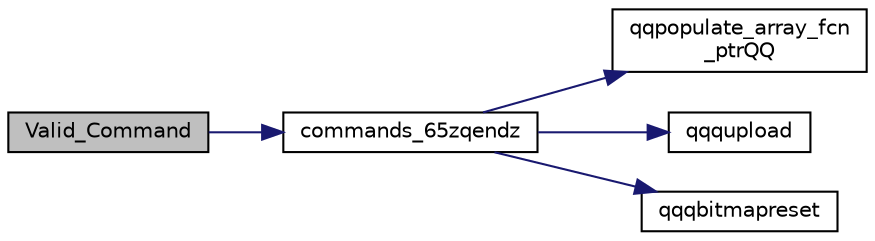 digraph "Valid_Command"
{
  edge [fontname="Helvetica",fontsize="10",labelfontname="Helvetica",labelfontsize="10"];
  node [fontname="Helvetica",fontsize="10",shape=record];
  rankdir="LR";
  Node1945 [label="Valid_Command",height=0.2,width=0.4,color="black", fillcolor="grey75", style="filled", fontcolor="black"];
  Node1945 -> Node1946 [color="midnightblue",fontsize="10",style="solid",fontname="Helvetica"];
  Node1946 [label="commands_65zqendz",height=0.2,width=0.4,color="black", fillcolor="white", style="filled",URL="$inszt__commands_8c.html#ae5eaf40dc6507a08e90fc7a48ee2fd81"];
  Node1946 -> Node1947 [color="midnightblue",fontsize="10",style="solid",fontname="Helvetica"];
  Node1947 [label="qqpopulate_array_fcn\l_ptrQQ",height=0.2,width=0.4,color="black", fillcolor="white", style="filled",URL="$inszt__commands_8c.html#a4ad6fa1bb94fc1c3ac2dc30925106081"];
  Node1946 -> Node1948 [color="midnightblue",fontsize="10",style="solid",fontname="Helvetica"];
  Node1948 [label="qqqupload",height=0.2,width=0.4,color="black", fillcolor="white", style="filled",URL="$inszt__commands_8c.html#a109761d7f84a96b5606e507bace276b5"];
  Node1946 -> Node1949 [color="midnightblue",fontsize="10",style="solid",fontname="Helvetica"];
  Node1949 [label="qqqbitmapreset",height=0.2,width=0.4,color="black", fillcolor="white", style="filled",URL="$inszt__commands_8c.html#a5688fceaed93ba591e78ee15ccb0187f"];
}
